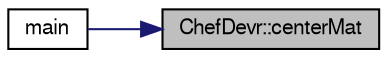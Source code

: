 digraph "ChefDevr::centerMat"
{
 // LATEX_PDF_SIZE
  edge [fontname="FreeSans",fontsize="10",labelfontname="FreeSans",labelfontsize="10"];
  node [fontname="FreeSans",fontsize="10",shape=record];
  rankdir="RL";
  Node1 [label="ChefDevr::centerMat",height=0.2,width=0.4,color="black", fillcolor="grey75", style="filled", fontcolor="black",tooltip="Centers matrix by sustracting mean to all columns."];
  Node1 -> Node2 [dir="back",color="midnightblue",fontsize="10",style="solid",fontname="FreeSans"];
  Node2 [label="main",height=0.2,width=0.4,color="black", fillcolor="white", style="filled",URL="$main_8cpp.html#a65775db3214ebf9820e76bf61629231f",tooltip=" "];
}
